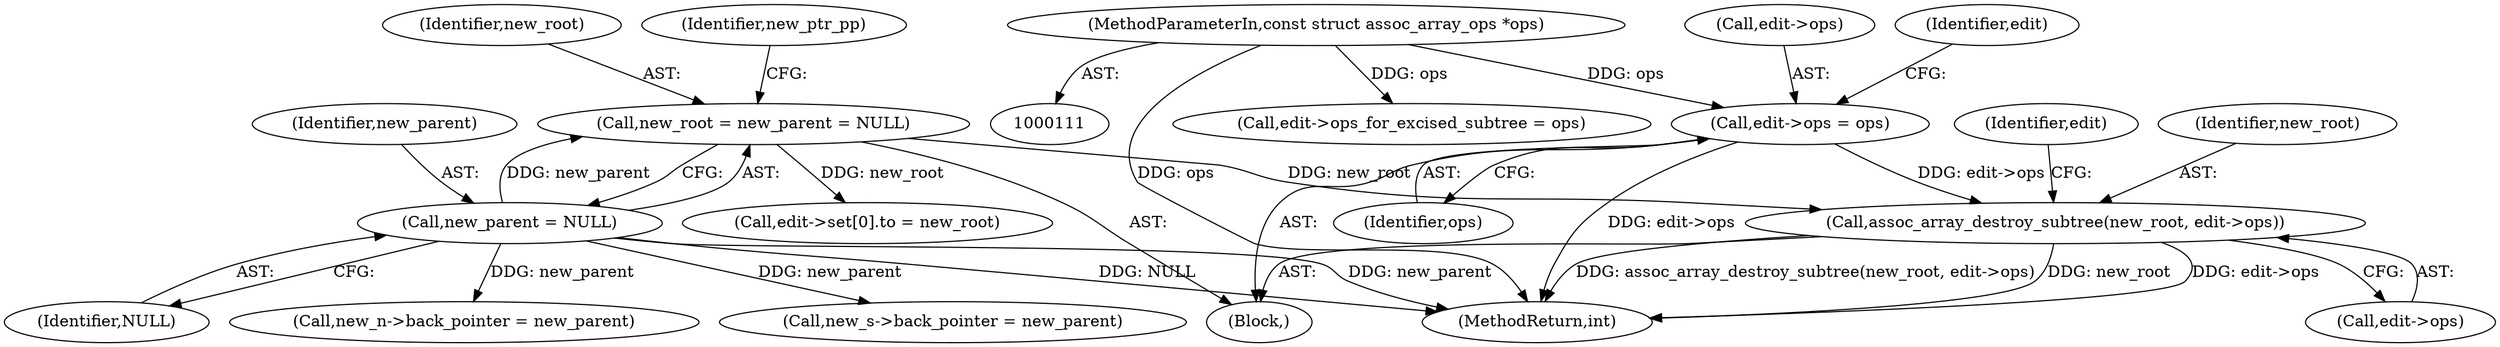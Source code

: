 digraph "0_linux_95389b08d93d5c06ec63ab49bd732b0069b7c35e@pointer" {
"1000868" [label="(Call,assoc_array_destroy_subtree(new_root, edit->ops))"];
"1000189" [label="(Call,new_root = new_parent = NULL)"];
"1000191" [label="(Call,new_parent = NULL)"];
"1000160" [label="(Call,edit->ops = ops)"];
"1000113" [label="(MethodParameterIn,const struct assoc_array_ops *ops)"];
"1000116" [label="(Block,)"];
"1000190" [label="(Identifier,new_root)"];
"1000299" [label="(Call,new_n->back_pointer = new_parent)"];
"1000161" [label="(Call,edit->ops)"];
"1000878" [label="(MethodReturn,int)"];
"1000870" [label="(Call,edit->ops)"];
"1000192" [label="(Identifier,new_parent)"];
"1000195" [label="(Identifier,new_ptr_pp)"];
"1000164" [label="(Identifier,ops)"];
"1000191" [label="(Call,new_parent = NULL)"];
"1000251" [label="(Call,new_s->back_pointer = new_parent)"];
"1000868" [label="(Call,assoc_array_destroy_subtree(new_root, edit->ops))"];
"1000189" [label="(Call,new_root = new_parent = NULL)"];
"1000113" [label="(MethodParameterIn,const struct assoc_array_ops *ops)"];
"1000869" [label="(Identifier,new_root)"];
"1000847" [label="(Call,edit->set[0].to = new_root)"];
"1000160" [label="(Call,edit->ops = ops)"];
"1000193" [label="(Identifier,NULL)"];
"1000167" [label="(Identifier,edit)"];
"1000874" [label="(Identifier,edit)"];
"1000165" [label="(Call,edit->ops_for_excised_subtree = ops)"];
"1000868" -> "1000116"  [label="AST: "];
"1000868" -> "1000870"  [label="CFG: "];
"1000869" -> "1000868"  [label="AST: "];
"1000870" -> "1000868"  [label="AST: "];
"1000874" -> "1000868"  [label="CFG: "];
"1000868" -> "1000878"  [label="DDG: edit->ops"];
"1000868" -> "1000878"  [label="DDG: assoc_array_destroy_subtree(new_root, edit->ops)"];
"1000868" -> "1000878"  [label="DDG: new_root"];
"1000189" -> "1000868"  [label="DDG: new_root"];
"1000160" -> "1000868"  [label="DDG: edit->ops"];
"1000189" -> "1000116"  [label="AST: "];
"1000189" -> "1000191"  [label="CFG: "];
"1000190" -> "1000189"  [label="AST: "];
"1000191" -> "1000189"  [label="AST: "];
"1000195" -> "1000189"  [label="CFG: "];
"1000191" -> "1000189"  [label="DDG: new_parent"];
"1000189" -> "1000847"  [label="DDG: new_root"];
"1000191" -> "1000193"  [label="CFG: "];
"1000192" -> "1000191"  [label="AST: "];
"1000193" -> "1000191"  [label="AST: "];
"1000191" -> "1000878"  [label="DDG: NULL"];
"1000191" -> "1000878"  [label="DDG: new_parent"];
"1000191" -> "1000251"  [label="DDG: new_parent"];
"1000191" -> "1000299"  [label="DDG: new_parent"];
"1000160" -> "1000116"  [label="AST: "];
"1000160" -> "1000164"  [label="CFG: "];
"1000161" -> "1000160"  [label="AST: "];
"1000164" -> "1000160"  [label="AST: "];
"1000167" -> "1000160"  [label="CFG: "];
"1000160" -> "1000878"  [label="DDG: edit->ops"];
"1000113" -> "1000160"  [label="DDG: ops"];
"1000113" -> "1000111"  [label="AST: "];
"1000113" -> "1000878"  [label="DDG: ops"];
"1000113" -> "1000165"  [label="DDG: ops"];
}
